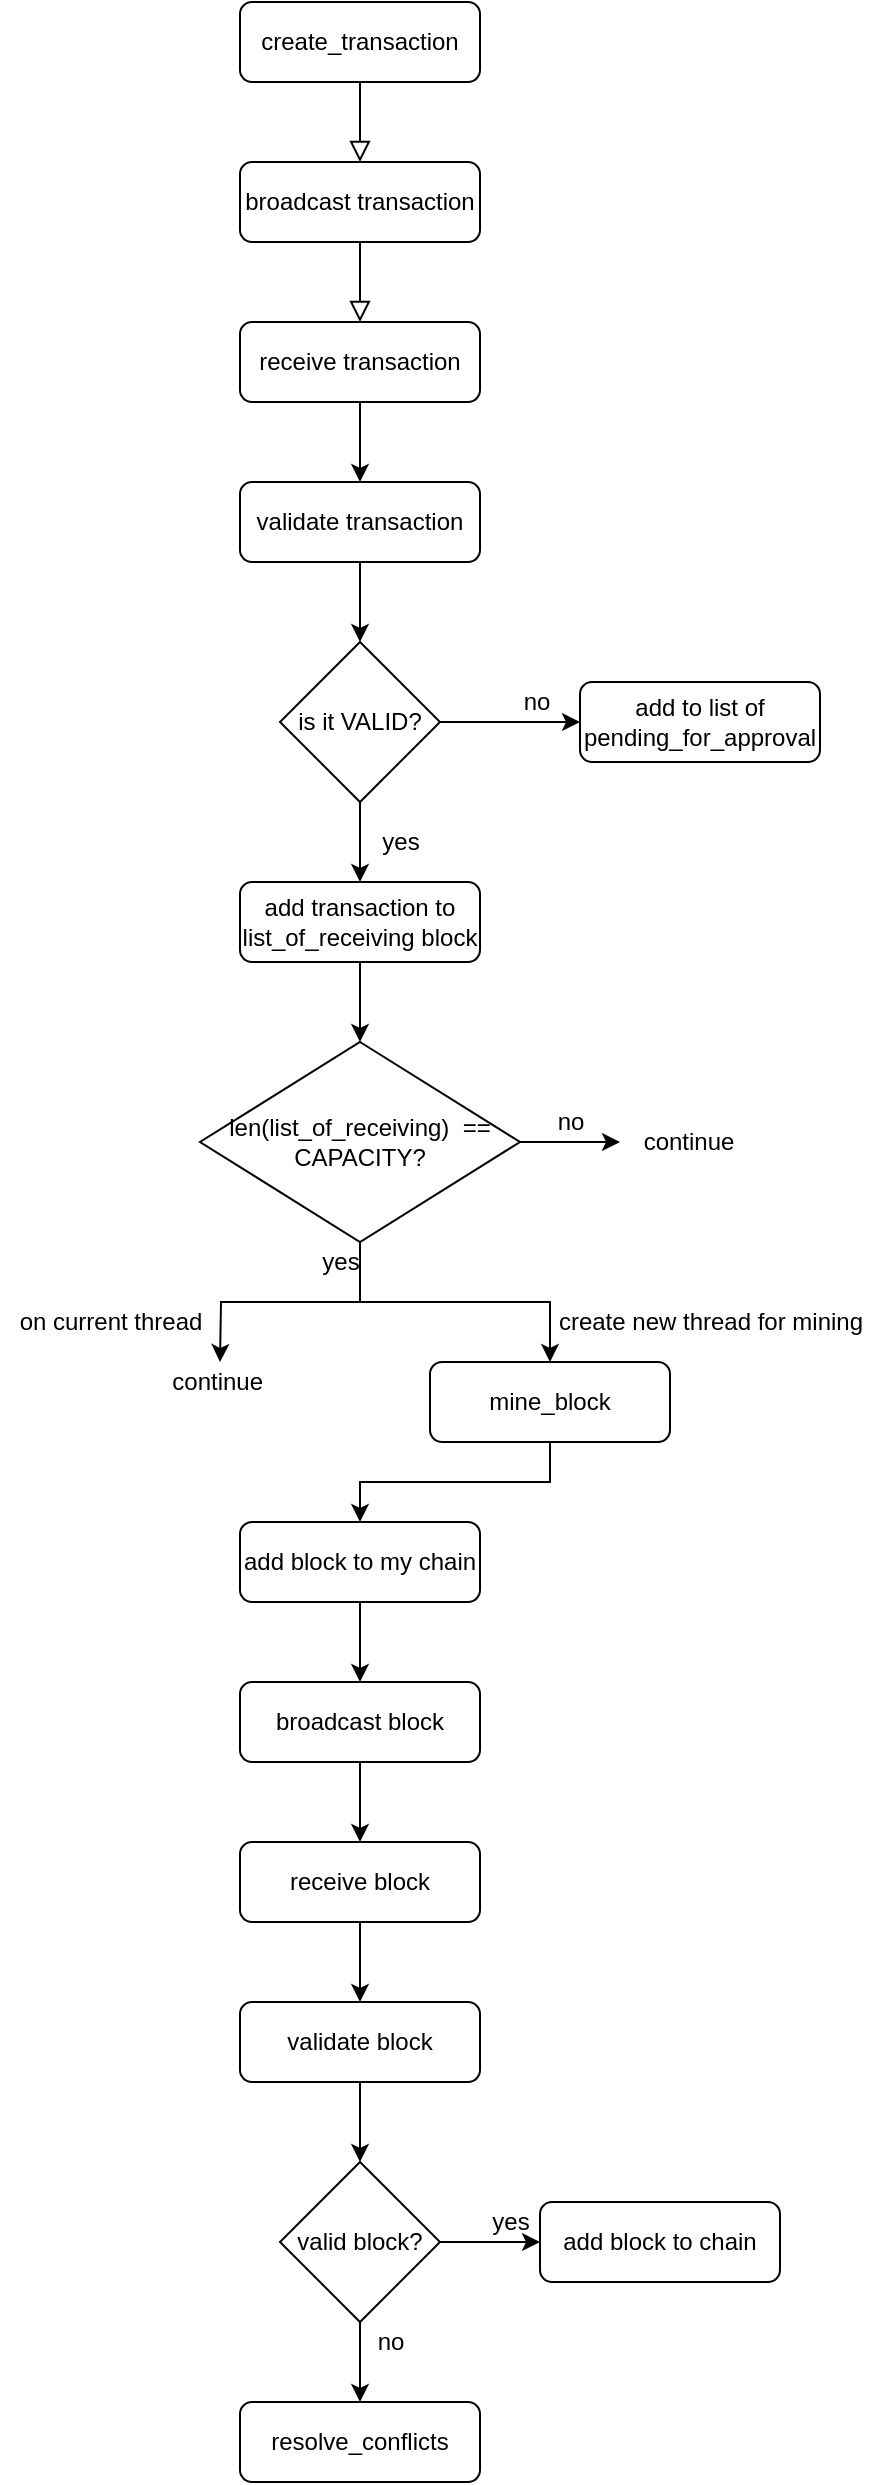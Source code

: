 <mxfile version="12.9.6" type="device"><diagram id="C5RBs43oDa-KdzZeNtuy" name="Page-1"><mxGraphModel dx="416" dy="440" grid="1" gridSize="10" guides="1" tooltips="1" connect="1" arrows="1" fold="1" page="1" pageScale="1" pageWidth="827" pageHeight="1169" math="0" shadow="0"><root><mxCell id="WIyWlLk6GJQsqaUBKTNV-0"/><mxCell id="WIyWlLk6GJQsqaUBKTNV-1" parent="WIyWlLk6GJQsqaUBKTNV-0"/><mxCell id="WIyWlLk6GJQsqaUBKTNV-2" value="" style="rounded=0;html=1;jettySize=auto;orthogonalLoop=1;fontSize=11;endArrow=block;endFill=0;endSize=8;strokeWidth=1;shadow=0;labelBackgroundColor=none;edgeStyle=orthogonalEdgeStyle;entryX=0.5;entryY=0;entryDx=0;entryDy=0;" parent="WIyWlLk6GJQsqaUBKTNV-1" source="WIyWlLk6GJQsqaUBKTNV-3" target="sy_o4NPOjofa7BoeaQ-q-2" edge="1"><mxGeometry relative="1" as="geometry"><mxPoint x="220" y="190" as="targetPoint"/></mxGeometry></mxCell><mxCell id="WIyWlLk6GJQsqaUBKTNV-3" value="create_transaction" style="rounded=1;whiteSpace=wrap;html=1;fontSize=12;glass=0;strokeWidth=1;shadow=0;" parent="WIyWlLk6GJQsqaUBKTNV-1" vertex="1"><mxGeometry x="160" y="80" width="120" height="40" as="geometry"/></mxCell><mxCell id="sy_o4NPOjofa7BoeaQ-q-2" value="broadcast transaction" style="rounded=1;whiteSpace=wrap;html=1;fontSize=12;glass=0;strokeWidth=1;shadow=0;" vertex="1" parent="WIyWlLk6GJQsqaUBKTNV-1"><mxGeometry x="160" y="160" width="120" height="40" as="geometry"/></mxCell><mxCell id="sy_o4NPOjofa7BoeaQ-q-7" style="edgeStyle=orthogonalEdgeStyle;rounded=0;orthogonalLoop=1;jettySize=auto;html=1;entryX=0.5;entryY=0;entryDx=0;entryDy=0;" edge="1" parent="WIyWlLk6GJQsqaUBKTNV-1" source="sy_o4NPOjofa7BoeaQ-q-4" target="sy_o4NPOjofa7BoeaQ-q-6"><mxGeometry relative="1" as="geometry"/></mxCell><mxCell id="sy_o4NPOjofa7BoeaQ-q-4" value="receive transaction" style="rounded=1;whiteSpace=wrap;html=1;fontSize=12;glass=0;strokeWidth=1;shadow=0;" vertex="1" parent="WIyWlLk6GJQsqaUBKTNV-1"><mxGeometry x="160" y="240" width="120" height="40" as="geometry"/></mxCell><mxCell id="sy_o4NPOjofa7BoeaQ-q-5" value="" style="rounded=0;html=1;jettySize=auto;orthogonalLoop=1;fontSize=11;endArrow=block;endFill=0;endSize=8;strokeWidth=1;shadow=0;labelBackgroundColor=none;edgeStyle=orthogonalEdgeStyle;entryX=0.5;entryY=0;entryDx=0;entryDy=0;exitX=0.5;exitY=1;exitDx=0;exitDy=0;" edge="1" parent="WIyWlLk6GJQsqaUBKTNV-1" source="sy_o4NPOjofa7BoeaQ-q-2" target="sy_o4NPOjofa7BoeaQ-q-4"><mxGeometry relative="1" as="geometry"><mxPoint x="230" y="130" as="sourcePoint"/><mxPoint x="230" y="170" as="targetPoint"/></mxGeometry></mxCell><mxCell id="sy_o4NPOjofa7BoeaQ-q-9" value="" style="edgeStyle=orthogonalEdgeStyle;rounded=0;orthogonalLoop=1;jettySize=auto;html=1;entryX=0.5;entryY=0;entryDx=0;entryDy=0;" edge="1" parent="WIyWlLk6GJQsqaUBKTNV-1" source="sy_o4NPOjofa7BoeaQ-q-6" target="sy_o4NPOjofa7BoeaQ-q-10"><mxGeometry relative="1" as="geometry"><mxPoint x="220" y="380" as="targetPoint"/></mxGeometry></mxCell><mxCell id="sy_o4NPOjofa7BoeaQ-q-6" value="validate transaction" style="rounded=1;whiteSpace=wrap;html=1;fontSize=12;glass=0;strokeWidth=1;shadow=0;" vertex="1" parent="WIyWlLk6GJQsqaUBKTNV-1"><mxGeometry x="160" y="320" width="120" height="40" as="geometry"/></mxCell><mxCell id="sy_o4NPOjofa7BoeaQ-q-12" style="edgeStyle=orthogonalEdgeStyle;rounded=0;orthogonalLoop=1;jettySize=auto;html=1;entryX=0.5;entryY=0;entryDx=0;entryDy=0;" edge="1" parent="WIyWlLk6GJQsqaUBKTNV-1" source="sy_o4NPOjofa7BoeaQ-q-10" target="sy_o4NPOjofa7BoeaQ-q-11"><mxGeometry relative="1" as="geometry"/></mxCell><mxCell id="sy_o4NPOjofa7BoeaQ-q-14" style="edgeStyle=orthogonalEdgeStyle;rounded=0;orthogonalLoop=1;jettySize=auto;html=1;entryX=0;entryY=0.5;entryDx=0;entryDy=0;" edge="1" parent="WIyWlLk6GJQsqaUBKTNV-1" source="sy_o4NPOjofa7BoeaQ-q-10" target="sy_o4NPOjofa7BoeaQ-q-15"><mxGeometry relative="1" as="geometry"><mxPoint x="320" y="440" as="targetPoint"/></mxGeometry></mxCell><mxCell id="sy_o4NPOjofa7BoeaQ-q-10" value="is it VALID?" style="rhombus;whiteSpace=wrap;html=1;" vertex="1" parent="WIyWlLk6GJQsqaUBKTNV-1"><mxGeometry x="180" y="400" width="80" height="80" as="geometry"/></mxCell><mxCell id="sy_o4NPOjofa7BoeaQ-q-18" style="edgeStyle=orthogonalEdgeStyle;rounded=0;orthogonalLoop=1;jettySize=auto;html=1;entryX=0.5;entryY=0;entryDx=0;entryDy=0;" edge="1" parent="WIyWlLk6GJQsqaUBKTNV-1" source="sy_o4NPOjofa7BoeaQ-q-11" target="sy_o4NPOjofa7BoeaQ-q-17"><mxGeometry relative="1" as="geometry"/></mxCell><mxCell id="sy_o4NPOjofa7BoeaQ-q-11" value="add transaction to list_of_receiving block" style="rounded=1;whiteSpace=wrap;html=1;fontSize=12;glass=0;strokeWidth=1;shadow=0;" vertex="1" parent="WIyWlLk6GJQsqaUBKTNV-1"><mxGeometry x="160" y="520" width="120" height="40" as="geometry"/></mxCell><mxCell id="sy_o4NPOjofa7BoeaQ-q-13" value="yes" style="text;html=1;align=center;verticalAlign=middle;resizable=0;points=[];autosize=1;" vertex="1" parent="WIyWlLk6GJQsqaUBKTNV-1"><mxGeometry x="225" y="490" width="30" height="20" as="geometry"/></mxCell><mxCell id="sy_o4NPOjofa7BoeaQ-q-15" value="add to list of pending_for_approval" style="rounded=1;whiteSpace=wrap;html=1;fontSize=12;glass=0;strokeWidth=1;shadow=0;" vertex="1" parent="WIyWlLk6GJQsqaUBKTNV-1"><mxGeometry x="330" y="420" width="120" height="40" as="geometry"/></mxCell><mxCell id="sy_o4NPOjofa7BoeaQ-q-16" value="no" style="text;html=1;align=center;verticalAlign=middle;resizable=0;points=[];autosize=1;" vertex="1" parent="WIyWlLk6GJQsqaUBKTNV-1"><mxGeometry x="293" y="420" width="30" height="20" as="geometry"/></mxCell><mxCell id="sy_o4NPOjofa7BoeaQ-q-19" style="edgeStyle=orthogonalEdgeStyle;rounded=0;orthogonalLoop=1;jettySize=auto;html=1;" edge="1" parent="WIyWlLk6GJQsqaUBKTNV-1" source="sy_o4NPOjofa7BoeaQ-q-17"><mxGeometry relative="1" as="geometry"><mxPoint x="350" y="650" as="targetPoint"/></mxGeometry></mxCell><mxCell id="sy_o4NPOjofa7BoeaQ-q-24" style="edgeStyle=orthogonalEdgeStyle;rounded=0;orthogonalLoop=1;jettySize=auto;html=1;entryX=0.5;entryY=0;entryDx=0;entryDy=0;" edge="1" parent="WIyWlLk6GJQsqaUBKTNV-1" source="sy_o4NPOjofa7BoeaQ-q-17"><mxGeometry relative="1" as="geometry"><mxPoint x="150" y="760" as="targetPoint"/></mxGeometry></mxCell><mxCell id="sy_o4NPOjofa7BoeaQ-q-17" value="len(list_of_receiving)&amp;nbsp; == CAPACITY?" style="rhombus;whiteSpace=wrap;html=1;" vertex="1" parent="WIyWlLk6GJQsqaUBKTNV-1"><mxGeometry x="140" y="600" width="160" height="100" as="geometry"/></mxCell><mxCell id="sy_o4NPOjofa7BoeaQ-q-21" value="no" style="text;html=1;align=center;verticalAlign=middle;resizable=0;points=[];autosize=1;" vertex="1" parent="WIyWlLk6GJQsqaUBKTNV-1"><mxGeometry x="310" y="630" width="30" height="20" as="geometry"/></mxCell><mxCell id="sy_o4NPOjofa7BoeaQ-q-22" value="continue" style="text;html=1;align=center;verticalAlign=middle;resizable=0;points=[];autosize=1;" vertex="1" parent="WIyWlLk6GJQsqaUBKTNV-1"><mxGeometry x="354" y="640" width="60" height="20" as="geometry"/></mxCell><mxCell id="sy_o4NPOjofa7BoeaQ-q-25" value="continue&amp;nbsp;" style="text;html=1;align=center;verticalAlign=middle;resizable=0;points=[];autosize=1;" vertex="1" parent="WIyWlLk6GJQsqaUBKTNV-1"><mxGeometry x="120" y="760" width="60" height="20" as="geometry"/></mxCell><mxCell id="sy_o4NPOjofa7BoeaQ-q-28" style="edgeStyle=orthogonalEdgeStyle;rounded=0;orthogonalLoop=1;jettySize=auto;html=1;entryX=0.5;entryY=0;entryDx=0;entryDy=0;" edge="1" parent="WIyWlLk6GJQsqaUBKTNV-1" source="sy_o4NPOjofa7BoeaQ-q-17" target="sy_o4NPOjofa7BoeaQ-q-27"><mxGeometry relative="1" as="geometry"/></mxCell><mxCell id="sy_o4NPOjofa7BoeaQ-q-26" value="yes" style="text;html=1;align=center;verticalAlign=middle;resizable=0;points=[];autosize=1;" vertex="1" parent="WIyWlLk6GJQsqaUBKTNV-1"><mxGeometry x="195" y="700" width="30" height="20" as="geometry"/></mxCell><mxCell id="sy_o4NPOjofa7BoeaQ-q-32" style="edgeStyle=orthogonalEdgeStyle;rounded=0;orthogonalLoop=1;jettySize=auto;html=1;entryX=0.5;entryY=0;entryDx=0;entryDy=0;" edge="1" parent="WIyWlLk6GJQsqaUBKTNV-1" source="sy_o4NPOjofa7BoeaQ-q-27" target="sy_o4NPOjofa7BoeaQ-q-31"><mxGeometry relative="1" as="geometry"/></mxCell><mxCell id="sy_o4NPOjofa7BoeaQ-q-27" value="mine_block" style="rounded=1;whiteSpace=wrap;html=1;fontSize=12;glass=0;strokeWidth=1;shadow=0;" vertex="1" parent="WIyWlLk6GJQsqaUBKTNV-1"><mxGeometry x="255" y="760" width="120" height="40" as="geometry"/></mxCell><mxCell id="sy_o4NPOjofa7BoeaQ-q-29" value="on current thread" style="text;html=1;align=center;verticalAlign=middle;resizable=0;points=[];autosize=1;" vertex="1" parent="WIyWlLk6GJQsqaUBKTNV-1"><mxGeometry x="40" y="730" width="110" height="20" as="geometry"/></mxCell><mxCell id="sy_o4NPOjofa7BoeaQ-q-30" value="create new thread for mining" style="text;html=1;align=center;verticalAlign=middle;resizable=0;points=[];autosize=1;" vertex="1" parent="WIyWlLk6GJQsqaUBKTNV-1"><mxGeometry x="310" y="730" width="170" height="20" as="geometry"/></mxCell><mxCell id="sy_o4NPOjofa7BoeaQ-q-34" style="edgeStyle=orthogonalEdgeStyle;rounded=0;orthogonalLoop=1;jettySize=auto;html=1;entryX=0.5;entryY=0;entryDx=0;entryDy=0;" edge="1" parent="WIyWlLk6GJQsqaUBKTNV-1" source="sy_o4NPOjofa7BoeaQ-q-31" target="sy_o4NPOjofa7BoeaQ-q-33"><mxGeometry relative="1" as="geometry"/></mxCell><mxCell id="sy_o4NPOjofa7BoeaQ-q-31" value="add block to my chain" style="rounded=1;whiteSpace=wrap;html=1;fontSize=12;glass=0;strokeWidth=1;shadow=0;" vertex="1" parent="WIyWlLk6GJQsqaUBKTNV-1"><mxGeometry x="160" y="840" width="120" height="40" as="geometry"/></mxCell><mxCell id="sy_o4NPOjofa7BoeaQ-q-36" value="" style="edgeStyle=orthogonalEdgeStyle;rounded=0;orthogonalLoop=1;jettySize=auto;html=1;" edge="1" parent="WIyWlLk6GJQsqaUBKTNV-1" source="sy_o4NPOjofa7BoeaQ-q-33" target="sy_o4NPOjofa7BoeaQ-q-35"><mxGeometry relative="1" as="geometry"/></mxCell><mxCell id="sy_o4NPOjofa7BoeaQ-q-33" value="broadcast block" style="rounded=1;whiteSpace=wrap;html=1;fontSize=12;glass=0;strokeWidth=1;shadow=0;" vertex="1" parent="WIyWlLk6GJQsqaUBKTNV-1"><mxGeometry x="160" y="920" width="120" height="40" as="geometry"/></mxCell><mxCell id="sy_o4NPOjofa7BoeaQ-q-38" value="" style="edgeStyle=orthogonalEdgeStyle;rounded=0;orthogonalLoop=1;jettySize=auto;html=1;" edge="1" parent="WIyWlLk6GJQsqaUBKTNV-1" source="sy_o4NPOjofa7BoeaQ-q-35" target="sy_o4NPOjofa7BoeaQ-q-37"><mxGeometry relative="1" as="geometry"/></mxCell><mxCell id="sy_o4NPOjofa7BoeaQ-q-35" value="receive block" style="rounded=1;whiteSpace=wrap;html=1;fontSize=12;glass=0;strokeWidth=1;shadow=0;" vertex="1" parent="WIyWlLk6GJQsqaUBKTNV-1"><mxGeometry x="160" y="1000" width="120" height="40" as="geometry"/></mxCell><mxCell id="sy_o4NPOjofa7BoeaQ-q-41" style="edgeStyle=orthogonalEdgeStyle;rounded=0;orthogonalLoop=1;jettySize=auto;html=1;entryX=0.5;entryY=0;entryDx=0;entryDy=0;" edge="1" parent="WIyWlLk6GJQsqaUBKTNV-1" source="sy_o4NPOjofa7BoeaQ-q-37" target="sy_o4NPOjofa7BoeaQ-q-40"><mxGeometry relative="1" as="geometry"/></mxCell><mxCell id="sy_o4NPOjofa7BoeaQ-q-37" value="validate block" style="rounded=1;whiteSpace=wrap;html=1;fontSize=12;glass=0;strokeWidth=1;shadow=0;" vertex="1" parent="WIyWlLk6GJQsqaUBKTNV-1"><mxGeometry x="160" y="1080" width="120" height="40" as="geometry"/></mxCell><mxCell id="sy_o4NPOjofa7BoeaQ-q-43" value="" style="edgeStyle=orthogonalEdgeStyle;rounded=0;orthogonalLoop=1;jettySize=auto;html=1;" edge="1" parent="WIyWlLk6GJQsqaUBKTNV-1" source="sy_o4NPOjofa7BoeaQ-q-40" target="sy_o4NPOjofa7BoeaQ-q-42"><mxGeometry relative="1" as="geometry"/></mxCell><mxCell id="sy_o4NPOjofa7BoeaQ-q-46" value="" style="edgeStyle=orthogonalEdgeStyle;rounded=0;orthogonalLoop=1;jettySize=auto;html=1;" edge="1" parent="WIyWlLk6GJQsqaUBKTNV-1" source="sy_o4NPOjofa7BoeaQ-q-40" target="sy_o4NPOjofa7BoeaQ-q-45"><mxGeometry relative="1" as="geometry"/></mxCell><mxCell id="sy_o4NPOjofa7BoeaQ-q-40" value="valid block?" style="rhombus;whiteSpace=wrap;html=1;" vertex="1" parent="WIyWlLk6GJQsqaUBKTNV-1"><mxGeometry x="180" y="1160" width="80" height="80" as="geometry"/></mxCell><mxCell id="sy_o4NPOjofa7BoeaQ-q-42" value="add block to chain" style="rounded=1;whiteSpace=wrap;html=1;fontSize=12;glass=0;strokeWidth=1;shadow=0;" vertex="1" parent="WIyWlLk6GJQsqaUBKTNV-1"><mxGeometry x="310" y="1180" width="120" height="40" as="geometry"/></mxCell><mxCell id="sy_o4NPOjofa7BoeaQ-q-44" value="yes" style="text;html=1;align=center;verticalAlign=middle;resizable=0;points=[];autosize=1;" vertex="1" parent="WIyWlLk6GJQsqaUBKTNV-1"><mxGeometry x="280" y="1180" width="30" height="20" as="geometry"/></mxCell><mxCell id="sy_o4NPOjofa7BoeaQ-q-45" value="resolve_conflicts" style="rounded=1;whiteSpace=wrap;html=1;fontSize=12;glass=0;strokeWidth=1;shadow=0;" vertex="1" parent="WIyWlLk6GJQsqaUBKTNV-1"><mxGeometry x="160" y="1280" width="120" height="40" as="geometry"/></mxCell><mxCell id="sy_o4NPOjofa7BoeaQ-q-47" value="no" style="text;html=1;align=center;verticalAlign=middle;resizable=0;points=[];autosize=1;" vertex="1" parent="WIyWlLk6GJQsqaUBKTNV-1"><mxGeometry x="220" y="1240" width="30" height="20" as="geometry"/></mxCell></root></mxGraphModel></diagram></mxfile>